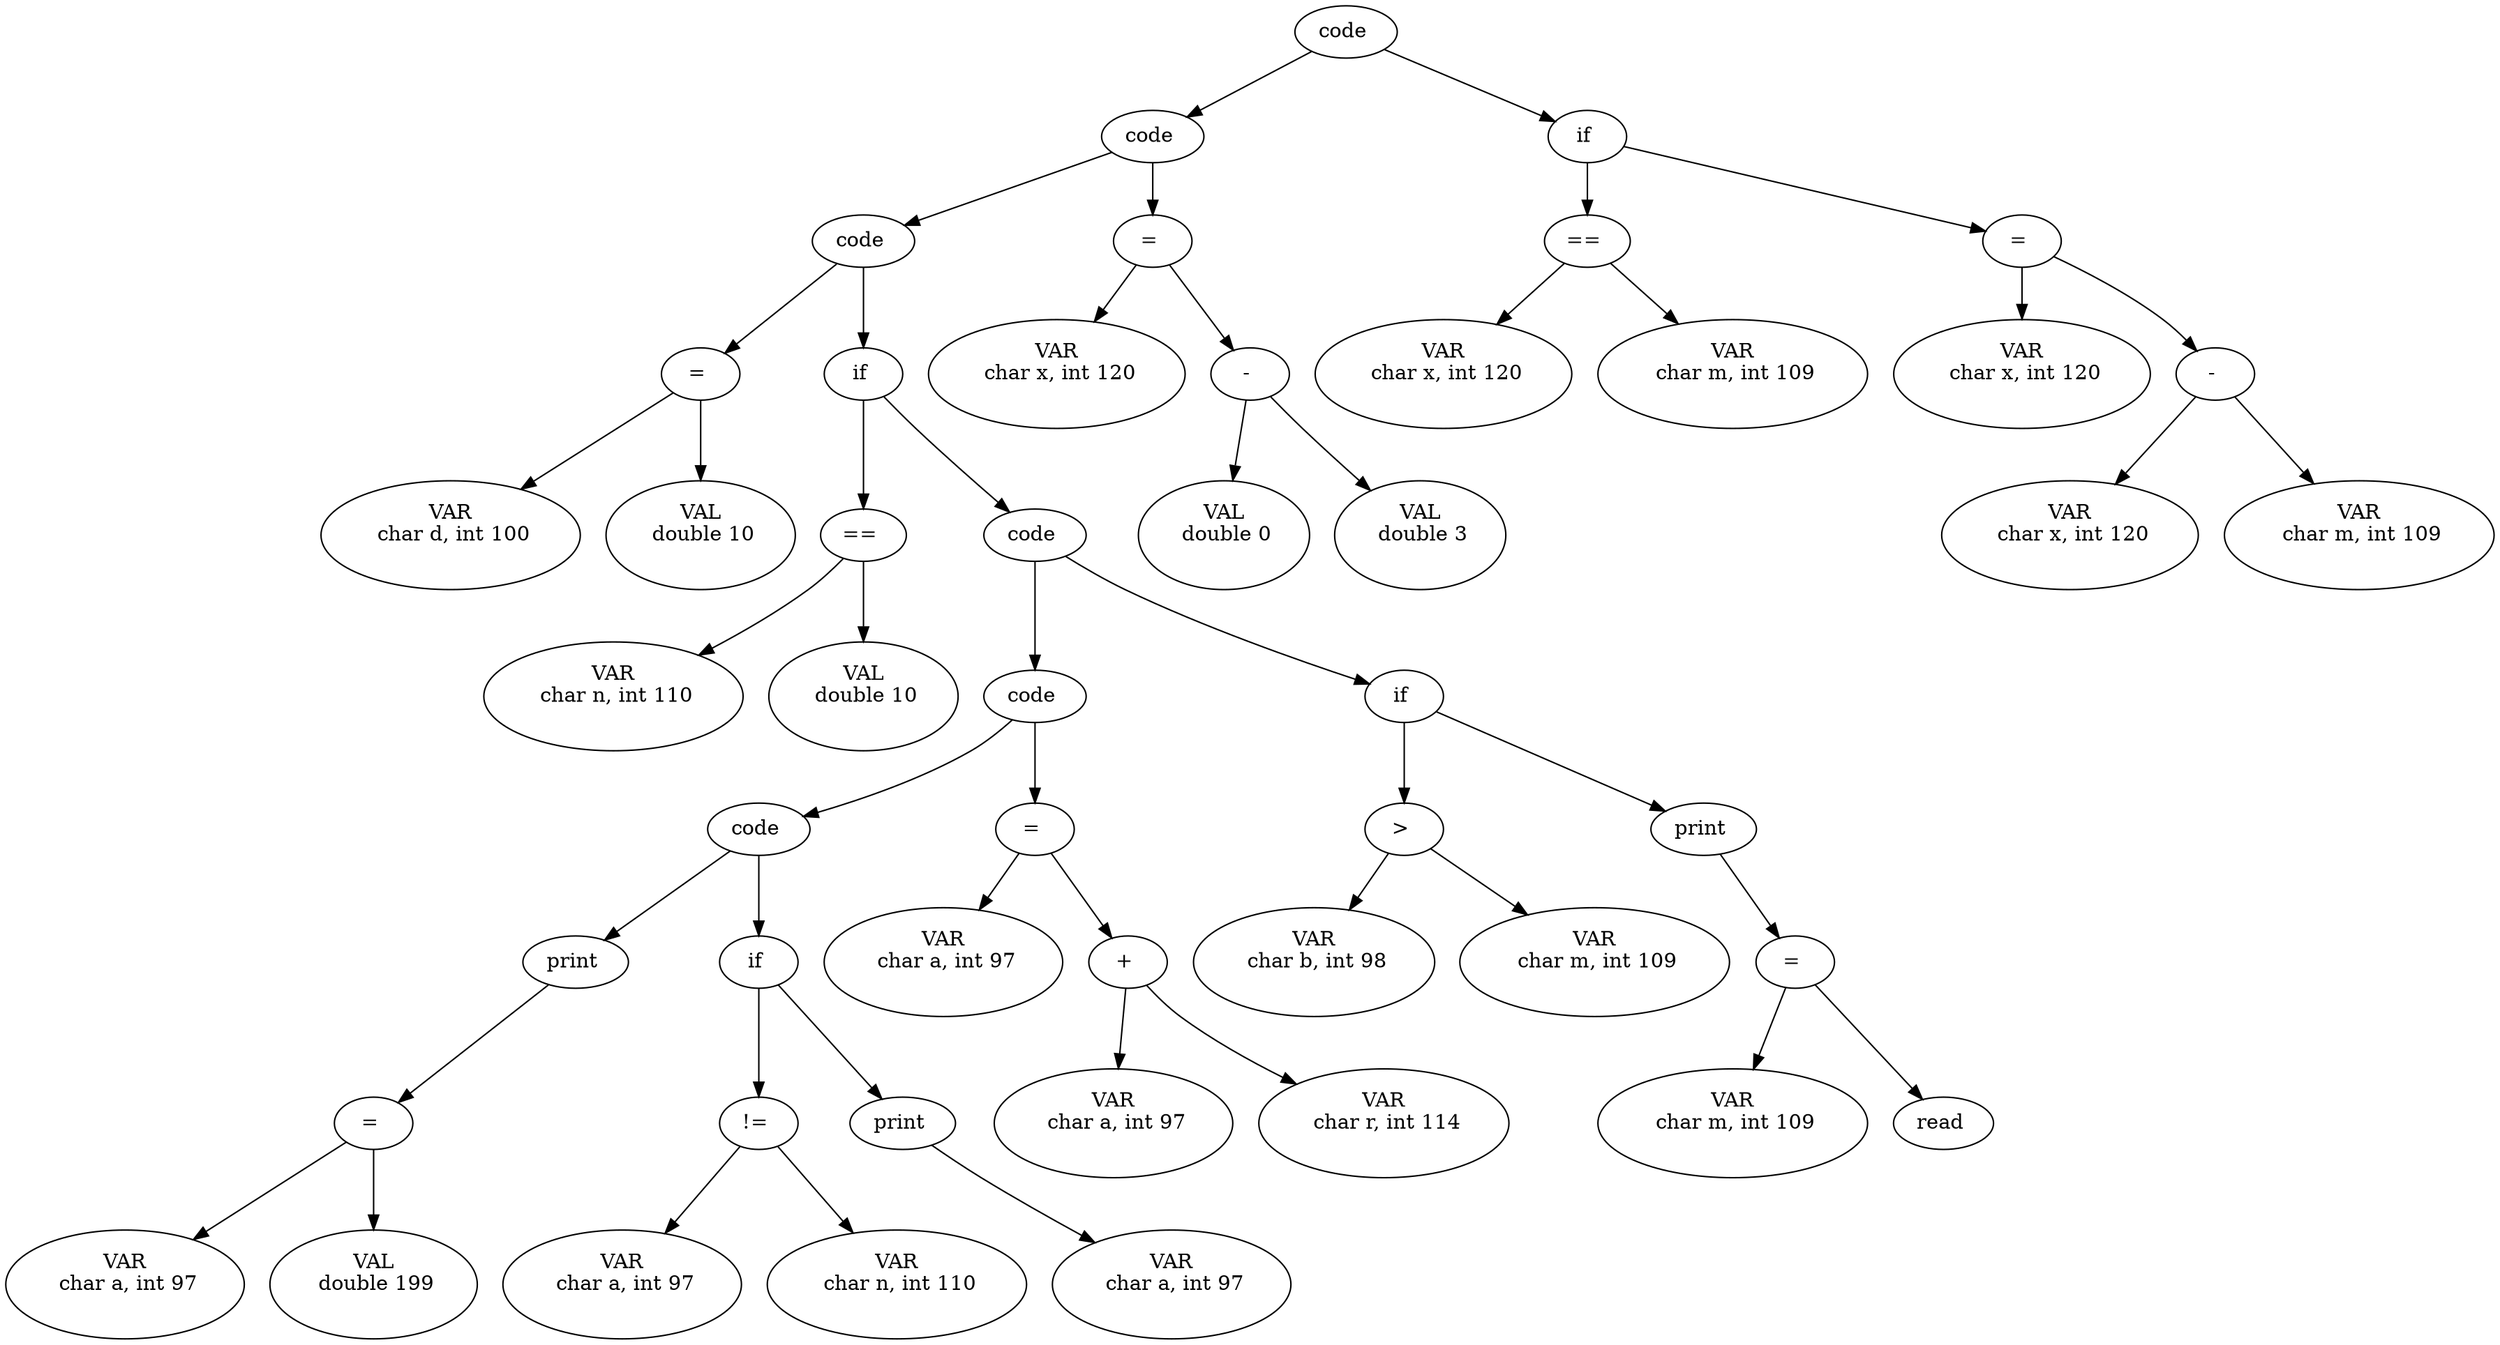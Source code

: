 digraph vk
{
	6418048->6417520
	6417520->6416128
	6416128->6413440
	6413440->6413344
	6413344 [label = "VAR\n char d, int 100\n "]
	6413440->6413392
	6413392 [label = "VAL\n double 10\n "]
	6413440 [label = "= "]
	6416128->6413824
	6413824->6413584
	6413584->6413488
	6413488 [label = "VAR\n char n, int 110\n "]
	6413584->6413536
	6413536 [label = "VAL\n double 10\n "]
	6413584 [label = "== "]
	6413824->6417232
	6417232->6416800
	6416800->6416464
	6416464->6413776
	6413776->6413728
	6413728->6413632
	6413632 [label = "VAR\n char a, int 97\n "]
	6413728->6413680
	6413680 [label = "VAL\n double 199\n "]
	6413728 [label = "= "]
	6413776 [label = "print "]
	6416464->6416416
	6416416->6416272
	6416272->6416176
	6416176 [label = "VAR\n char a, int 97\n "]
	6416272->6416224
	6416224 [label = "VAR\n char n, int 110\n "]
	6416272 [label = "!= "]
	6416416->6416368
	6416368->6416320
	6416320 [label = "VAR\n char a, int 97\n "]
	6416368 [label = "print "]
	6416416 [label = "if "]
	6416464 [label = "code "]
	6416800->6416752
	6416752->6416512
	6416512 [label = "VAR\n char a, int 97\n "]
	6416752->6416704
	6416704->6416656
	6416656 [label = "VAR\n char a, int 97\n "]
	6416704->6416560
	6416560 [label = "VAR\n char r, int 114\n "]
	6416704 [label = "+ "]
	6416752 [label = "= "]
	6416800 [label = "code "]
	6417232->6417184
	6417184->6416944
	6416944->6416848
	6416848 [label = "VAR\n char b, int 98\n "]
	6416944->6416896
	6416896 [label = "VAR\n char m, int 109\n "]
	6416944 [label = "> "]
	6417184->6417136
	6417136->6417088
	6417088->6416992
	6416992 [label = "VAR\n char m, int 109\n "]
	6417088->6417040
	6417040 [label = "read "]
	6417088 [label = "= "]
	6417136 [label = "print "]
	6417184 [label = "if "]
	6417232 [label = "code "]
	6413824 [label = "if "]
	6416128 [label = "code "]
	6417520->6417472
	6417472->6417280
	6417280 [label = "VAR\n char x, int 120\n "]
	6417472->6417424
	6417424->6417328
	6417328 [label = "VAL\n double 0\n "]
	6417424->6417376
	6417376 [label = "VAL\n double 3\n "]
	6417424 [label = "- "]
	6417472 [label = "= "]
	6417520 [label = "code "]
	6418048->6418000
	6418000->6417664
	6417664->6417568
	6417568 [label = "VAR\n char x, int 120\n "]
	6417664->6417616
	6417616 [label = "VAR\n char m, int 109\n "]
	6417664 [label = "== "]
	6418000->6417952
	6417952->6417712
	6417712 [label = "VAR\n char x, int 120\n "]
	6417952->6417904
	6417904->6417856
	6417856 [label = "VAR\n char x, int 120\n "]
	6417904->6417760
	6417760 [label = "VAR\n char m, int 109\n "]
	6417904 [label = "- "]
	6417952 [label = "= "]
	6418000 [label = "if "]
	6418048 [label = "code "]
}
